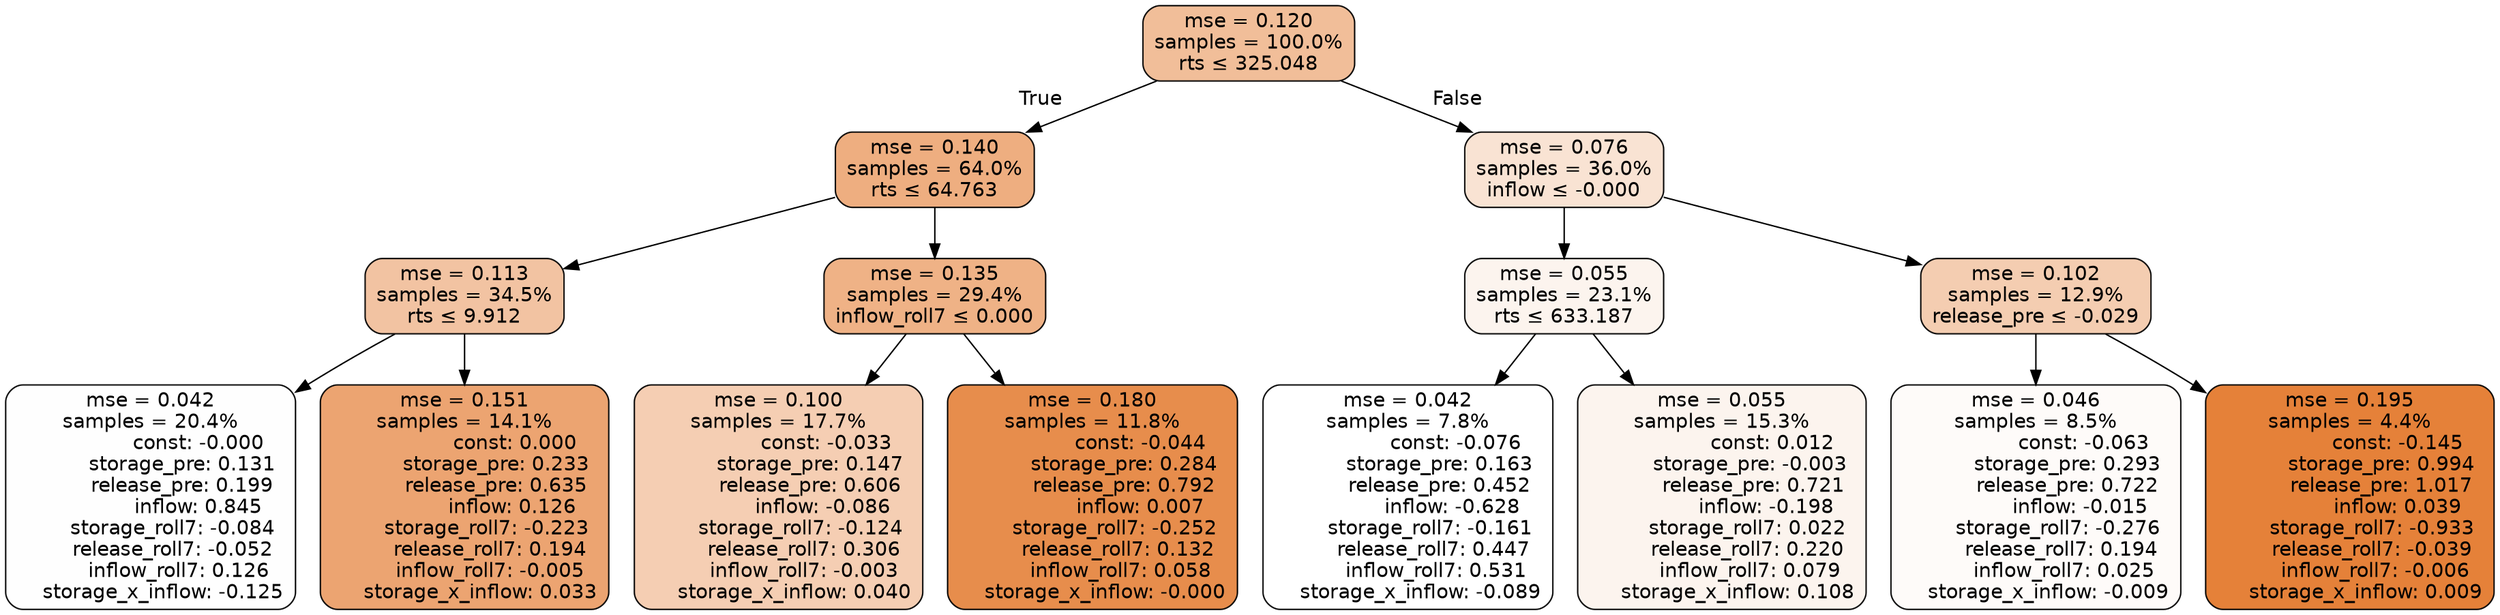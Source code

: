 digraph tree {
bgcolor="transparent"
node [shape=rectangle, style="filled, rounded", color="black", fontname=helvetica] ;
edge [fontname=helvetica] ;
	"0" [label="mse = 0.120
samples = 100.0%
rts &le; 325.048", fillcolor="#f1be99"]
	"1" [label="mse = 0.140
samples = 64.0%
rts &le; 64.763", fillcolor="#eeae80"]
	"2" [label="mse = 0.113
samples = 34.5%
rts &le; 9.912", fillcolor="#f2c3a2"]
	"3" [label="mse = 0.042
samples = 20.4%
               const: -0.000
          storage_pre: 0.131
          release_pre: 0.199
               inflow: 0.845
       storage_roll7: -0.084
       release_roll7: -0.052
         inflow_roll7: 0.126
    storage_x_inflow: -0.125", fillcolor="#fefefe"]
	"4" [label="mse = 0.151
samples = 14.1%
                const: 0.000
          storage_pre: 0.233
          release_pre: 0.635
               inflow: 0.126
       storage_roll7: -0.223
        release_roll7: 0.194
        inflow_roll7: -0.005
     storage_x_inflow: 0.033", fillcolor="#eca471"]
	"5" [label="mse = 0.135
samples = 29.4%
inflow_roll7 &le; 0.000", fillcolor="#efb286"]
	"6" [label="mse = 0.100
samples = 17.7%
               const: -0.033
          storage_pre: 0.147
          release_pre: 0.606
              inflow: -0.086
       storage_roll7: -0.124
        release_roll7: 0.306
        inflow_roll7: -0.003
     storage_x_inflow: 0.040", fillcolor="#f5ceb3"]
	"7" [label="mse = 0.180
samples = 11.8%
               const: -0.044
          storage_pre: 0.284
          release_pre: 0.792
               inflow: 0.007
       storage_roll7: -0.252
        release_roll7: 0.132
         inflow_roll7: 0.058
    storage_x_inflow: -0.000", fillcolor="#e78d4c"]
	"8" [label="mse = 0.076
samples = 36.0%
inflow &le; -0.000", fillcolor="#f9e3d3"]
	"9" [label="mse = 0.055
samples = 23.1%
rts &le; 633.187", fillcolor="#fcf4ee"]
	"10" [label="mse = 0.042
samples = 7.8%
               const: -0.076
          storage_pre: 0.163
          release_pre: 0.452
              inflow: -0.628
       storage_roll7: -0.161
        release_roll7: 0.447
         inflow_roll7: 0.531
    storage_x_inflow: -0.089", fillcolor="#ffffff"]
	"11" [label="mse = 0.055
samples = 15.3%
                const: 0.012
         storage_pre: -0.003
          release_pre: 0.721
              inflow: -0.198
        storage_roll7: 0.022
        release_roll7: 0.220
         inflow_roll7: 0.079
     storage_x_inflow: 0.108", fillcolor="#fcf4ee"]
	"12" [label="mse = 0.102
samples = 12.9%
release_pre &le; -0.029", fillcolor="#f4cdb1"]
	"13" [label="mse = 0.046
samples = 8.5%
               const: -0.063
          storage_pre: 0.293
          release_pre: 0.722
              inflow: -0.015
       storage_roll7: -0.276
        release_roll7: 0.194
         inflow_roll7: 0.025
    storage_x_inflow: -0.009", fillcolor="#fefbf9"]
	"14" [label="mse = 0.195
samples = 4.4%
               const: -0.145
          storage_pre: 0.994
          release_pre: 1.017
               inflow: 0.039
       storage_roll7: -0.933
       release_roll7: -0.039
        inflow_roll7: -0.006
     storage_x_inflow: 0.009", fillcolor="#e58139"]

	"0" -> "1" [labeldistance=2.5, labelangle=45, headlabel="True"]
	"1" -> "2"
	"2" -> "3"
	"2" -> "4"
	"1" -> "5"
	"5" -> "6"
	"5" -> "7"
	"0" -> "8" [labeldistance=2.5, labelangle=-45, headlabel="False"]
	"8" -> "9"
	"9" -> "10"
	"9" -> "11"
	"8" -> "12"
	"12" -> "13"
	"12" -> "14"
}